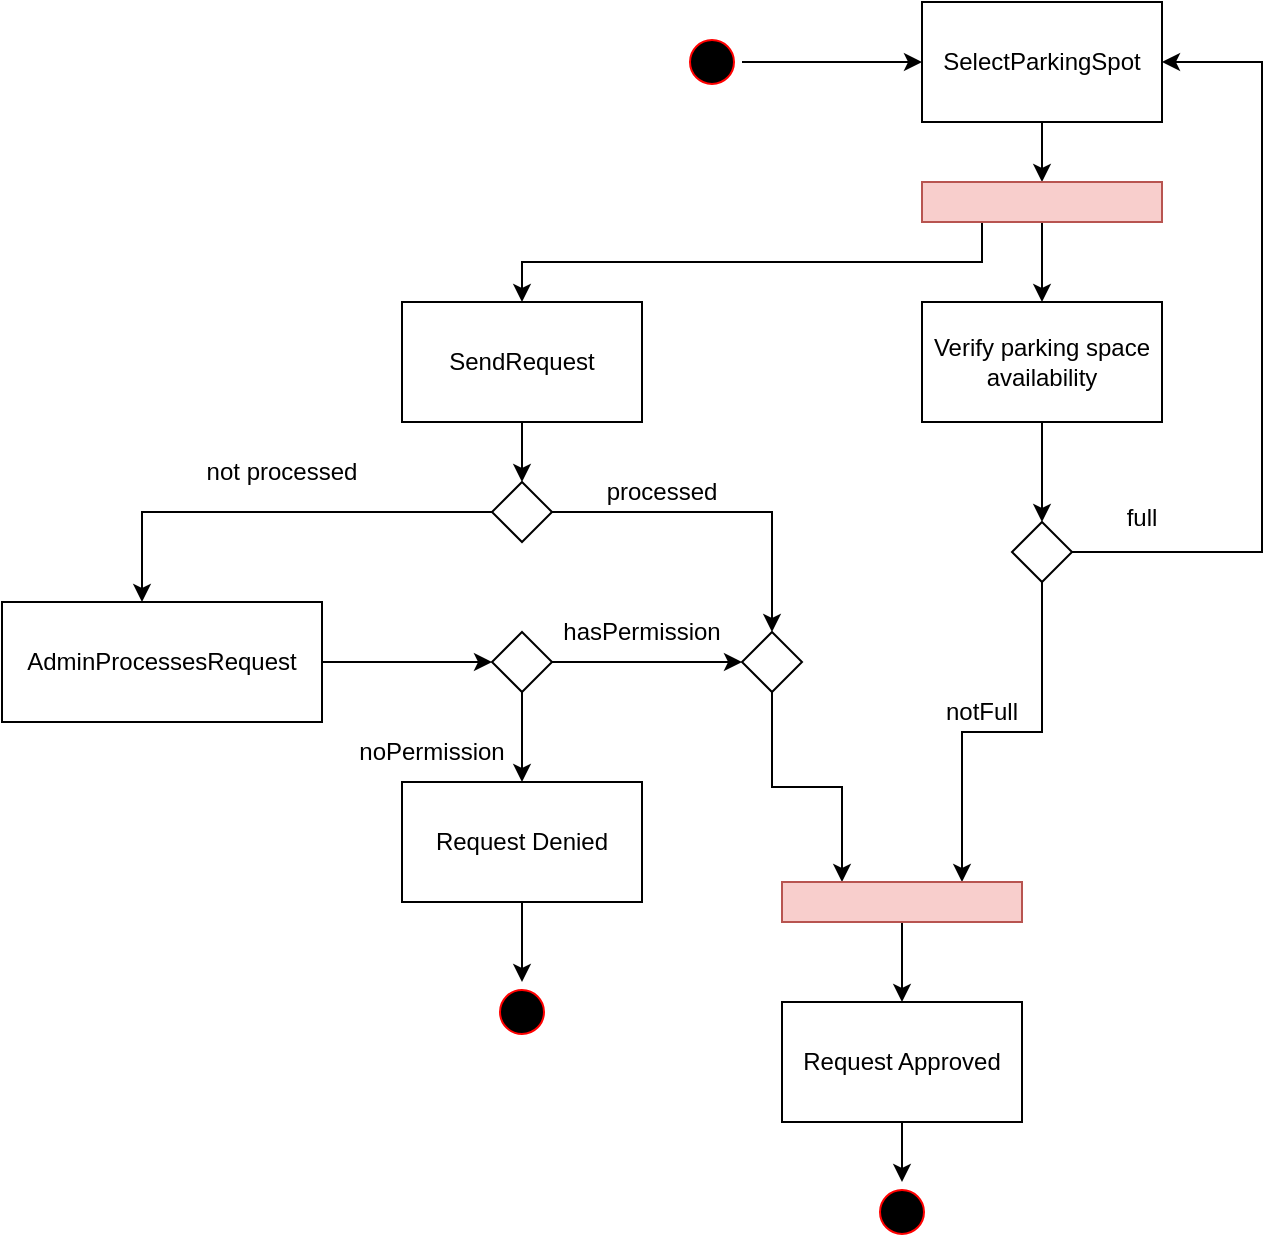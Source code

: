 <mxfile version="25.0.1">
  <diagram name="Page-1" id="e7e014a7-5840-1c2e-5031-d8a46d1fe8dd">
    <mxGraphModel dx="2046" dy="581" grid="1" gridSize="10" guides="1" tooltips="1" connect="1" arrows="1" fold="1" page="1" pageScale="1" pageWidth="1169" pageHeight="826" background="none" math="0" shadow="0">
      <root>
        <mxCell id="0" />
        <mxCell id="1" parent="0" />
        <mxCell id="bTk-ZVTR1K73Wt07V1Ee-41" value="SelectParkingSpot" style="rounded=0;whiteSpace=wrap;html=1;" vertex="1" parent="1">
          <mxGeometry x="310" y="170" width="120" height="60" as="geometry" />
        </mxCell>
        <mxCell id="bTk-ZVTR1K73Wt07V1Ee-43" value="" style="edgeStyle=orthogonalEdgeStyle;rounded=0;orthogonalLoop=1;jettySize=auto;html=1;" edge="1" parent="1" source="bTk-ZVTR1K73Wt07V1Ee-42" target="bTk-ZVTR1K73Wt07V1Ee-41">
          <mxGeometry relative="1" as="geometry" />
        </mxCell>
        <mxCell id="bTk-ZVTR1K73Wt07V1Ee-42" value="" style="ellipse;html=1;shape=startState;fillColor=#000000;strokeColor=#ff0000;rounded=1;shadow=0;comic=0;labelBackgroundColor=none;fontFamily=Verdana;fontSize=12;fontColor=#000000;align=center;direction=south;" vertex="1" parent="1">
          <mxGeometry x="190" y="185" width="30" height="30" as="geometry" />
        </mxCell>
        <mxCell id="bTk-ZVTR1K73Wt07V1Ee-101" style="edgeStyle=orthogonalEdgeStyle;rounded=0;orthogonalLoop=1;jettySize=auto;html=1;exitX=0.5;exitY=1;exitDx=0;exitDy=0;entryX=0.75;entryY=0;entryDx=0;entryDy=0;" edge="1" parent="1" source="bTk-ZVTR1K73Wt07V1Ee-47" target="bTk-ZVTR1K73Wt07V1Ee-99">
          <mxGeometry relative="1" as="geometry" />
        </mxCell>
        <mxCell id="bTk-ZVTR1K73Wt07V1Ee-47" value="" style="rhombus;whiteSpace=wrap;html=1;" vertex="1" parent="1">
          <mxGeometry x="355" y="430" width="30" height="30" as="geometry" />
        </mxCell>
        <mxCell id="bTk-ZVTR1K73Wt07V1Ee-49" value="" style="edgeStyle=orthogonalEdgeStyle;rounded=0;orthogonalLoop=1;jettySize=auto;html=1;" edge="1" parent="1" source="bTk-ZVTR1K73Wt07V1Ee-48" target="bTk-ZVTR1K73Wt07V1Ee-47">
          <mxGeometry relative="1" as="geometry" />
        </mxCell>
        <mxCell id="bTk-ZVTR1K73Wt07V1Ee-48" value="Verify parking space availability" style="rounded=0;whiteSpace=wrap;html=1;" vertex="1" parent="1">
          <mxGeometry x="310" y="320" width="120" height="60" as="geometry" />
        </mxCell>
        <mxCell id="bTk-ZVTR1K73Wt07V1Ee-51" value="" style="endArrow=classic;html=1;rounded=0;exitX=1;exitY=0.5;exitDx=0;exitDy=0;entryX=1;entryY=0.5;entryDx=0;entryDy=0;" edge="1" parent="1" source="bTk-ZVTR1K73Wt07V1Ee-47" target="bTk-ZVTR1K73Wt07V1Ee-41">
          <mxGeometry width="50" height="50" relative="1" as="geometry">
            <mxPoint x="390" y="490" as="sourcePoint" />
            <mxPoint x="480" y="190" as="targetPoint" />
            <Array as="points">
              <mxPoint x="480" y="445" />
              <mxPoint x="480" y="200" />
            </Array>
          </mxGeometry>
        </mxCell>
        <mxCell id="bTk-ZVTR1K73Wt07V1Ee-52" value="full" style="text;html=1;align=center;verticalAlign=middle;whiteSpace=wrap;rounded=0;" vertex="1" parent="1">
          <mxGeometry x="390" y="413" width="60" height="30" as="geometry" />
        </mxCell>
        <mxCell id="bTk-ZVTR1K73Wt07V1Ee-56" value="notFull" style="text;html=1;align=center;verticalAlign=middle;whiteSpace=wrap;rounded=0;" vertex="1" parent="1">
          <mxGeometry x="310" y="510" width="60" height="30" as="geometry" />
        </mxCell>
        <mxCell id="bTk-ZVTR1K73Wt07V1Ee-73" value="" style="edgeStyle=orthogonalEdgeStyle;rounded=0;orthogonalLoop=1;jettySize=auto;html=1;" edge="1" parent="1" source="bTk-ZVTR1K73Wt07V1Ee-63" target="bTk-ZVTR1K73Wt07V1Ee-72">
          <mxGeometry relative="1" as="geometry" />
        </mxCell>
        <mxCell id="bTk-ZVTR1K73Wt07V1Ee-63" value="SendRequest" style="rounded=0;whiteSpace=wrap;html=1;" vertex="1" parent="1">
          <mxGeometry x="50" y="320" width="120" height="60" as="geometry" />
        </mxCell>
        <mxCell id="bTk-ZVTR1K73Wt07V1Ee-72" value="" style="rhombus;whiteSpace=wrap;html=1;" vertex="1" parent="1">
          <mxGeometry x="95" y="410" width="30" height="30" as="geometry" />
        </mxCell>
        <mxCell id="bTk-ZVTR1K73Wt07V1Ee-81" value="" style="edgeStyle=orthogonalEdgeStyle;rounded=0;orthogonalLoop=1;jettySize=auto;html=1;" edge="1" parent="1" source="bTk-ZVTR1K73Wt07V1Ee-74" target="bTk-ZVTR1K73Wt07V1Ee-80">
          <mxGeometry relative="1" as="geometry" />
        </mxCell>
        <mxCell id="bTk-ZVTR1K73Wt07V1Ee-74" value="AdminProcessesRequest" style="rounded=0;whiteSpace=wrap;html=1;" vertex="1" parent="1">
          <mxGeometry x="-150" y="470" width="160" height="60" as="geometry" />
        </mxCell>
        <mxCell id="bTk-ZVTR1K73Wt07V1Ee-75" value="" style="endArrow=classic;html=1;rounded=0;exitX=1;exitY=0.5;exitDx=0;exitDy=0;entryX=0.5;entryY=0;entryDx=0;entryDy=0;" edge="1" parent="1" source="bTk-ZVTR1K73Wt07V1Ee-72" target="bTk-ZVTR1K73Wt07V1Ee-82">
          <mxGeometry width="50" height="50" relative="1" as="geometry">
            <mxPoint x="170" y="460" as="sourcePoint" />
            <mxPoint x="230" y="425" as="targetPoint" />
            <Array as="points">
              <mxPoint x="235" y="425" />
            </Array>
          </mxGeometry>
        </mxCell>
        <mxCell id="bTk-ZVTR1K73Wt07V1Ee-77" value="not processed" style="text;html=1;align=center;verticalAlign=middle;whiteSpace=wrap;rounded=0;" vertex="1" parent="1">
          <mxGeometry x="-50" y="390" width="80" height="30" as="geometry" />
        </mxCell>
        <mxCell id="bTk-ZVTR1K73Wt07V1Ee-79" value="processed" style="text;html=1;align=center;verticalAlign=middle;whiteSpace=wrap;rounded=0;" vertex="1" parent="1">
          <mxGeometry x="150" y="400" width="60" height="30" as="geometry" />
        </mxCell>
        <mxCell id="bTk-ZVTR1K73Wt07V1Ee-84" value="" style="edgeStyle=orthogonalEdgeStyle;rounded=0;orthogonalLoop=1;jettySize=auto;html=1;" edge="1" parent="1" source="bTk-ZVTR1K73Wt07V1Ee-80" target="bTk-ZVTR1K73Wt07V1Ee-82">
          <mxGeometry relative="1" as="geometry" />
        </mxCell>
        <mxCell id="bTk-ZVTR1K73Wt07V1Ee-80" value="" style="rhombus;whiteSpace=wrap;html=1;" vertex="1" parent="1">
          <mxGeometry x="95" y="485" width="30" height="30" as="geometry" />
        </mxCell>
        <mxCell id="bTk-ZVTR1K73Wt07V1Ee-100" style="edgeStyle=orthogonalEdgeStyle;rounded=0;orthogonalLoop=1;jettySize=auto;html=1;exitX=0.5;exitY=1;exitDx=0;exitDy=0;entryX=0.25;entryY=0;entryDx=0;entryDy=0;" edge="1" parent="1" source="bTk-ZVTR1K73Wt07V1Ee-82" target="bTk-ZVTR1K73Wt07V1Ee-99">
          <mxGeometry relative="1" as="geometry" />
        </mxCell>
        <mxCell id="bTk-ZVTR1K73Wt07V1Ee-82" value="" style="rhombus;whiteSpace=wrap;html=1;" vertex="1" parent="1">
          <mxGeometry x="220" y="485" width="30" height="30" as="geometry" />
        </mxCell>
        <mxCell id="bTk-ZVTR1K73Wt07V1Ee-85" value="" style="endArrow=classic;html=1;rounded=0;exitX=0.5;exitY=1;exitDx=0;exitDy=0;" edge="1" parent="1" source="bTk-ZVTR1K73Wt07V1Ee-80">
          <mxGeometry width="50" height="50" relative="1" as="geometry">
            <mxPoint x="100" y="596" as="sourcePoint" />
            <mxPoint x="110" y="560" as="targetPoint" />
          </mxGeometry>
        </mxCell>
        <mxCell id="bTk-ZVTR1K73Wt07V1Ee-88" value="noPermission" style="text;html=1;align=center;verticalAlign=middle;whiteSpace=wrap;rounded=0;" vertex="1" parent="1">
          <mxGeometry x="35" y="530" width="60" height="30" as="geometry" />
        </mxCell>
        <mxCell id="bTk-ZVTR1K73Wt07V1Ee-89" value="hasPermission" style="text;html=1;align=center;verticalAlign=middle;whiteSpace=wrap;rounded=0;" vertex="1" parent="1">
          <mxGeometry x="140" y="470" width="60" height="30" as="geometry" />
        </mxCell>
        <mxCell id="bTk-ZVTR1K73Wt07V1Ee-90" value="" style="endArrow=classic;html=1;rounded=0;exitX=0;exitY=0.5;exitDx=0;exitDy=0;" edge="1" parent="1" source="bTk-ZVTR1K73Wt07V1Ee-72">
          <mxGeometry width="50" height="50" relative="1" as="geometry">
            <mxPoint x="-60" y="438" as="sourcePoint" />
            <mxPoint x="-80" y="470" as="targetPoint" />
            <Array as="points">
              <mxPoint x="-80" y="425" />
            </Array>
          </mxGeometry>
        </mxCell>
        <mxCell id="bTk-ZVTR1K73Wt07V1Ee-94" value="" style="endArrow=classic;html=1;rounded=0;exitX=0.5;exitY=1;exitDx=0;exitDy=0;entryX=0.5;entryY=0;entryDx=0;entryDy=0;" edge="1" parent="1" source="bTk-ZVTR1K73Wt07V1Ee-41" target="bTk-ZVTR1K73Wt07V1Ee-96">
          <mxGeometry width="50" height="50" relative="1" as="geometry">
            <mxPoint x="290" y="420" as="sourcePoint" />
            <mxPoint x="370" y="280" as="targetPoint" />
          </mxGeometry>
        </mxCell>
        <mxCell id="bTk-ZVTR1K73Wt07V1Ee-97" value="" style="edgeStyle=orthogonalEdgeStyle;rounded=0;orthogonalLoop=1;jettySize=auto;html=1;" edge="1" parent="1" source="bTk-ZVTR1K73Wt07V1Ee-96" target="bTk-ZVTR1K73Wt07V1Ee-48">
          <mxGeometry relative="1" as="geometry" />
        </mxCell>
        <mxCell id="bTk-ZVTR1K73Wt07V1Ee-98" style="edgeStyle=orthogonalEdgeStyle;rounded=0;orthogonalLoop=1;jettySize=auto;html=1;exitX=0.25;exitY=1;exitDx=0;exitDy=0;entryX=0.5;entryY=0;entryDx=0;entryDy=0;" edge="1" parent="1" source="bTk-ZVTR1K73Wt07V1Ee-96" target="bTk-ZVTR1K73Wt07V1Ee-63">
          <mxGeometry relative="1" as="geometry" />
        </mxCell>
        <mxCell id="bTk-ZVTR1K73Wt07V1Ee-96" value="" style="rounded=0;whiteSpace=wrap;html=1;fillColor=#f8cecc;strokeColor=#b85450;" vertex="1" parent="1">
          <mxGeometry x="310" y="260" width="120" height="20" as="geometry" />
        </mxCell>
        <mxCell id="bTk-ZVTR1K73Wt07V1Ee-103" value="" style="edgeStyle=orthogonalEdgeStyle;rounded=0;orthogonalLoop=1;jettySize=auto;html=1;" edge="1" parent="1" source="bTk-ZVTR1K73Wt07V1Ee-99" target="bTk-ZVTR1K73Wt07V1Ee-102">
          <mxGeometry relative="1" as="geometry" />
        </mxCell>
        <mxCell id="bTk-ZVTR1K73Wt07V1Ee-99" value="" style="rounded=0;whiteSpace=wrap;html=1;fillColor=#f8cecc;strokeColor=#b85450;" vertex="1" parent="1">
          <mxGeometry x="240" y="610" width="120" height="20" as="geometry" />
        </mxCell>
        <mxCell id="bTk-ZVTR1K73Wt07V1Ee-110" value="" style="edgeStyle=orthogonalEdgeStyle;rounded=0;orthogonalLoop=1;jettySize=auto;html=1;" edge="1" parent="1" source="bTk-ZVTR1K73Wt07V1Ee-102" target="bTk-ZVTR1K73Wt07V1Ee-107">
          <mxGeometry relative="1" as="geometry" />
        </mxCell>
        <mxCell id="bTk-ZVTR1K73Wt07V1Ee-102" value="Request Approved" style="rounded=0;whiteSpace=wrap;html=1;" vertex="1" parent="1">
          <mxGeometry x="240" y="670" width="120" height="60" as="geometry" />
        </mxCell>
        <mxCell id="bTk-ZVTR1K73Wt07V1Ee-106" value="" style="edgeStyle=orthogonalEdgeStyle;rounded=0;orthogonalLoop=1;jettySize=auto;html=1;" edge="1" parent="1" source="bTk-ZVTR1K73Wt07V1Ee-104" target="bTk-ZVTR1K73Wt07V1Ee-105">
          <mxGeometry relative="1" as="geometry" />
        </mxCell>
        <mxCell id="bTk-ZVTR1K73Wt07V1Ee-104" value="Request Denied" style="rounded=0;whiteSpace=wrap;html=1;" vertex="1" parent="1">
          <mxGeometry x="50" y="560" width="120" height="60" as="geometry" />
        </mxCell>
        <mxCell id="bTk-ZVTR1K73Wt07V1Ee-105" value="" style="ellipse;html=1;shape=startState;fillColor=#000000;strokeColor=#ff0000;rounded=1;shadow=0;comic=0;labelBackgroundColor=none;fontFamily=Verdana;fontSize=12;fontColor=#000000;align=center;direction=south;" vertex="1" parent="1">
          <mxGeometry x="95" y="660" width="30" height="30" as="geometry" />
        </mxCell>
        <mxCell id="bTk-ZVTR1K73Wt07V1Ee-107" value="" style="ellipse;html=1;shape=startState;fillColor=#000000;strokeColor=#ff0000;rounded=1;shadow=0;comic=0;labelBackgroundColor=none;fontFamily=Verdana;fontSize=12;fontColor=#000000;align=center;direction=south;" vertex="1" parent="1">
          <mxGeometry x="285" y="760" width="30" height="30" as="geometry" />
        </mxCell>
      </root>
    </mxGraphModel>
  </diagram>
</mxfile>
